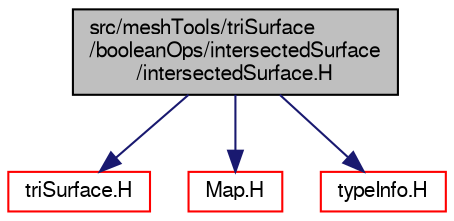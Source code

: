digraph "src/meshTools/triSurface/booleanOps/intersectedSurface/intersectedSurface.H"
{
  bgcolor="transparent";
  edge [fontname="FreeSans",fontsize="10",labelfontname="FreeSans",labelfontsize="10"];
  node [fontname="FreeSans",fontsize="10",shape=record];
  Node0 [label="src/meshTools/triSurface\l/booleanOps/intersectedSurface\l/intersectedSurface.H",height=0.2,width=0.4,color="black", fillcolor="grey75", style="filled", fontcolor="black"];
  Node0 -> Node1 [color="midnightblue",fontsize="10",style="solid",fontname="FreeSans"];
  Node1 [label="triSurface.H",height=0.2,width=0.4,color="red",URL="$a17024.html"];
  Node0 -> Node166 [color="midnightblue",fontsize="10",style="solid",fontname="FreeSans"];
  Node166 [label="Map.H",height=0.2,width=0.4,color="red",URL="$a08489.html"];
  Node0 -> Node123 [color="midnightblue",fontsize="10",style="solid",fontname="FreeSans"];
  Node123 [label="typeInfo.H",height=0.2,width=0.4,color="red",URL="$a09341.html"];
}
